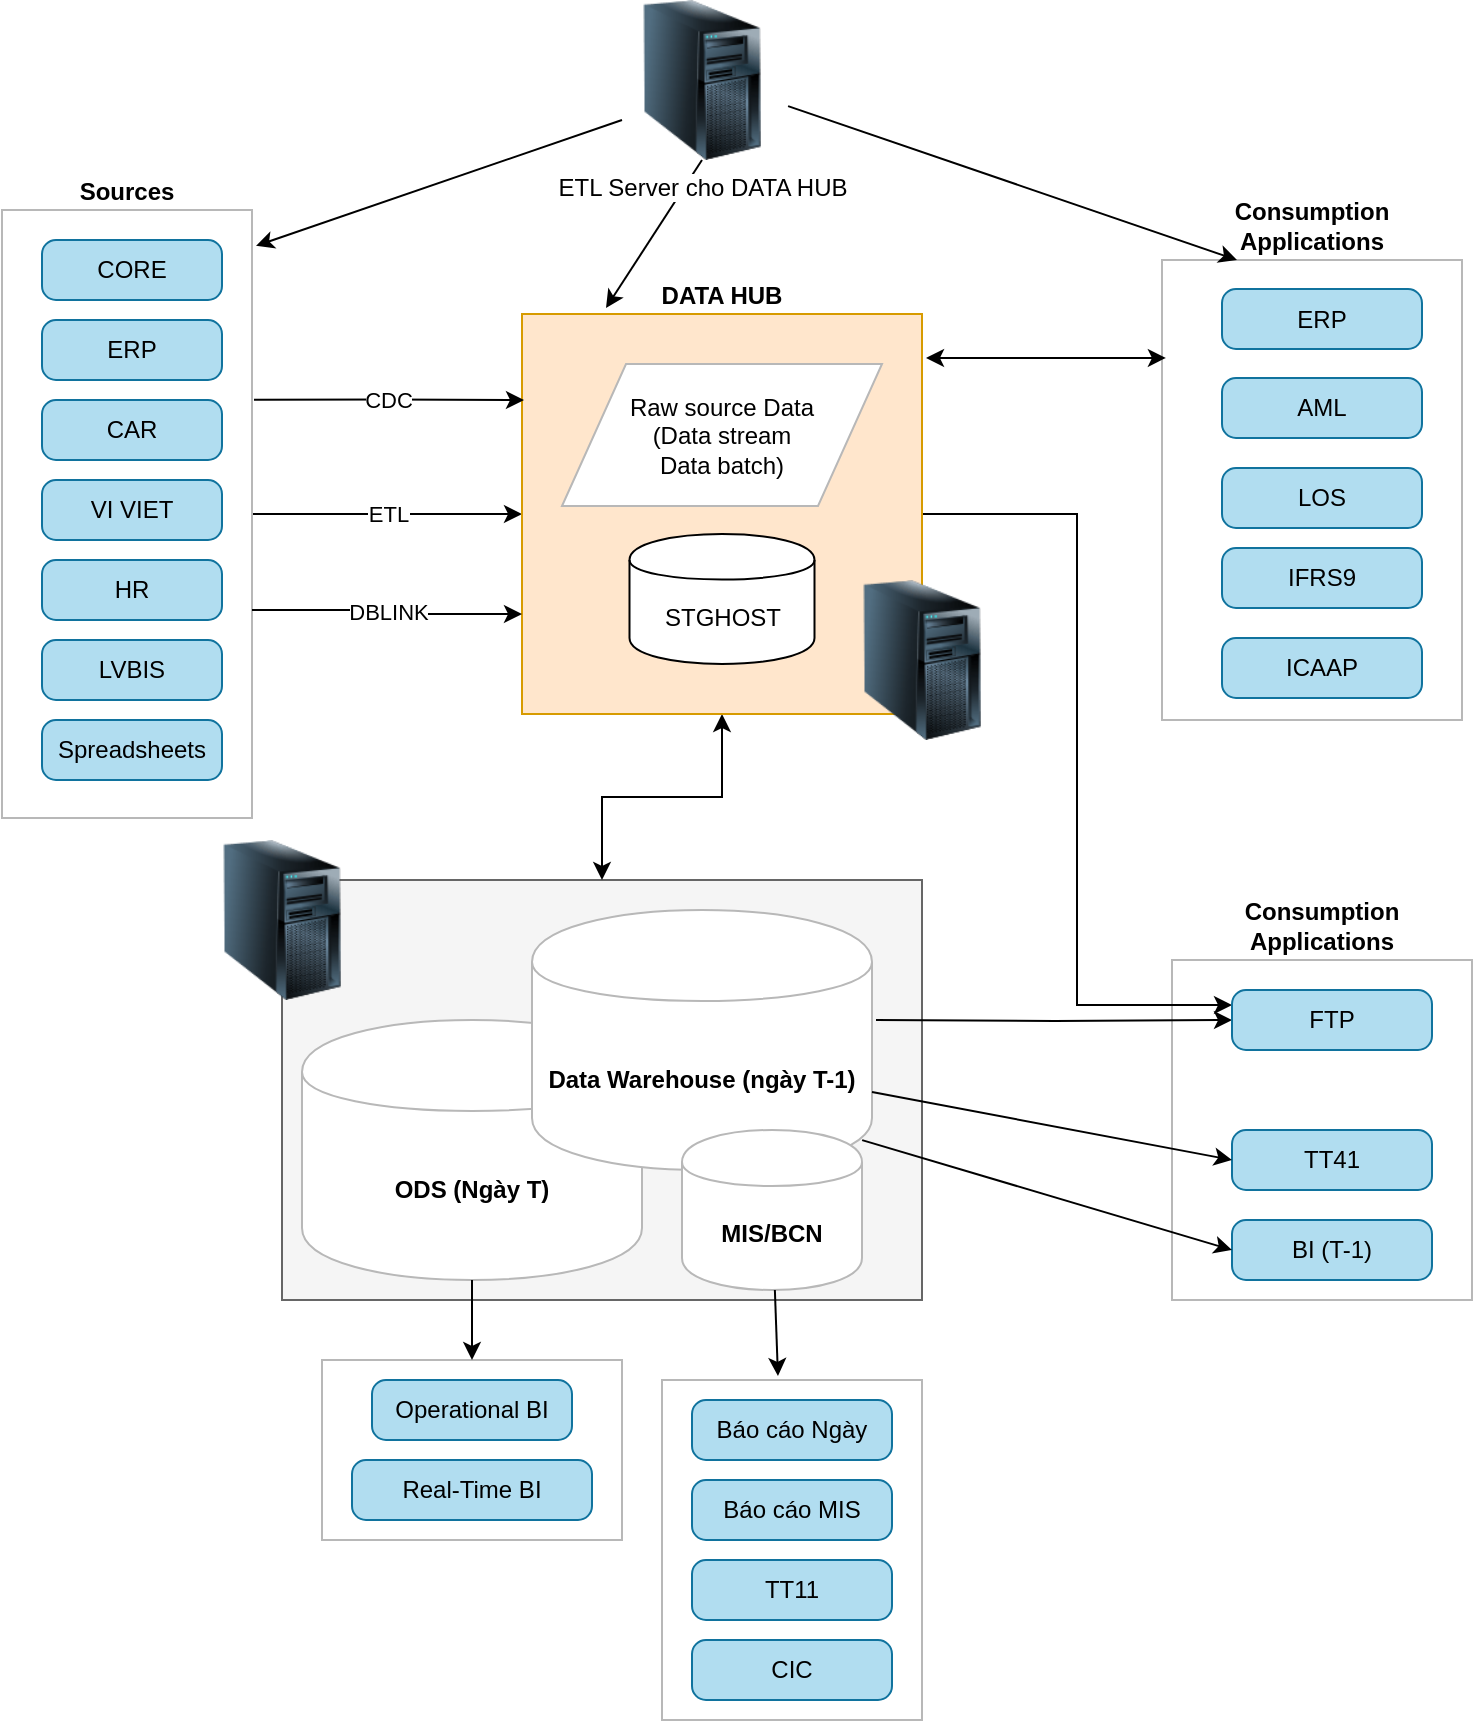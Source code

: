 <mxfile version="13.0.1" type="github">
  <diagram id="QeJ1PeQarsX0hW5se8th" name="Page-1">
    <mxGraphModel dx="946" dy="567" grid="1" gridSize="10" guides="1" tooltips="1" connect="1" arrows="1" fold="1" page="1" pageScale="1" pageWidth="850" pageHeight="1100" math="0" shadow="0">
      <root>
        <mxCell id="0" />
        <mxCell id="1" parent="0" />
        <mxCell id="nLoxf1iSe7g4s764sB9d-28" value="" style="rounded=0;whiteSpace=wrap;html=1;strokeColor=#B8B8B8;labelPosition=center;verticalLabelPosition=top;align=center;verticalAlign=bottom;fontStyle=1" vertex="1" parent="1">
          <mxGeometry x="360" y="740" width="130" height="170" as="geometry" />
        </mxCell>
        <mxCell id="nLoxf1iSe7g4s764sB9d-18" value="" style="endArrow=classic;html=1;exitX=0.5;exitY=1;exitDx=0;exitDy=0;entryX=0.21;entryY=-0.015;entryDx=0;entryDy=0;entryPerimeter=0;" edge="1" parent="1" source="nLoxf1iSe7g4s764sB9d-15" target="iZZk4Q9hEZwyQge0-GY_-1">
          <mxGeometry width="50" height="50" relative="1" as="geometry">
            <mxPoint x="450" y="350" as="sourcePoint" />
            <mxPoint x="500" y="300" as="targetPoint" />
          </mxGeometry>
        </mxCell>
        <mxCell id="nLoxf1iSe7g4s764sB9d-2" value="" style="rounded=0;whiteSpace=wrap;html=1;strokeColor=#666666;fillColor=#f5f5f5;fontColor=#333333;" vertex="1" parent="1">
          <mxGeometry x="170" y="490" width="320" height="210" as="geometry" />
        </mxCell>
        <mxCell id="nLoxf1iSe7g4s764sB9d-1" value="ODS (Ngày T)" style="shape=cylinder;whiteSpace=wrap;html=1;boundedLbl=1;backgroundOutline=1;strokeColor=#B8B8B8;fontStyle=1" vertex="1" parent="1">
          <mxGeometry x="180" y="560" width="170" height="130" as="geometry" />
        </mxCell>
        <mxCell id="K7H6qyfp46d32Sg4vHhx-1" value="Consumption Applications" style="rounded=0;whiteSpace=wrap;html=1;strokeColor=#B8B8B8;labelPosition=center;verticalLabelPosition=top;align=center;verticalAlign=bottom;fontStyle=1" parent="1" vertex="1">
          <mxGeometry x="615" y="530" width="150" height="170" as="geometry" />
        </mxCell>
        <mxCell id="iZZk4Q9hEZwyQge0-GY_-39" value="Consumption Applications" style="rounded=0;whiteSpace=wrap;html=1;strokeColor=#B8B8B8;labelPosition=center;verticalLabelPosition=top;align=center;verticalAlign=bottom;fontStyle=1" parent="1" vertex="1">
          <mxGeometry x="610" y="180" width="150" height="230" as="geometry" />
        </mxCell>
        <mxCell id="iZZk4Q9hEZwyQge0-GY_-23" value="ETL" style="edgeStyle=orthogonalEdgeStyle;rounded=0;orthogonalLoop=1;jettySize=auto;html=1;entryX=0;entryY=0.5;entryDx=0;entryDy=0;" parent="1" source="iZZk4Q9hEZwyQge0-GY_-18" target="iZZk4Q9hEZwyQge0-GY_-1" edge="1">
          <mxGeometry relative="1" as="geometry">
            <mxPoint x="280" y="409" as="targetPoint" />
          </mxGeometry>
        </mxCell>
        <mxCell id="iZZk4Q9hEZwyQge0-GY_-18" value="Sources" style="rounded=0;whiteSpace=wrap;html=1;strokeColor=#B8B8B8;labelPosition=center;verticalLabelPosition=top;align=center;verticalAlign=bottom;fontStyle=1" parent="1" vertex="1">
          <mxGeometry x="30" y="155" width="125" height="304" as="geometry" />
        </mxCell>
        <mxCell id="iZZk4Q9hEZwyQge0-GY_-25" value="" style="edgeStyle=orthogonalEdgeStyle;rounded=0;orthogonalLoop=1;jettySize=auto;html=1;startArrow=classic;startFill=1;" parent="1" source="iZZk4Q9hEZwyQge0-GY_-1" target="nLoxf1iSe7g4s764sB9d-2" edge="1">
          <mxGeometry relative="1" as="geometry">
            <mxPoint x="400" y="540" as="targetPoint" />
          </mxGeometry>
        </mxCell>
        <mxCell id="K7H6qyfp46d32Sg4vHhx-7" value="" style="edgeStyle=orthogonalEdgeStyle;rounded=0;orthogonalLoop=1;jettySize=auto;html=1;entryX=0;entryY=0.25;entryDx=0;entryDy=0;startArrow=none;startFill=0;" parent="1" source="iZZk4Q9hEZwyQge0-GY_-1" target="iZZk4Q9hEZwyQge0-GY_-29" edge="1">
          <mxGeometry x="-0.797" relative="1" as="geometry">
            <mxPoint as="offset" />
          </mxGeometry>
        </mxCell>
        <mxCell id="iZZk4Q9hEZwyQge0-GY_-1" value="DATA HUB" style="whiteSpace=wrap;html=1;aspect=fixed;strokeColor=#d79b00;labelPosition=center;verticalLabelPosition=top;align=center;verticalAlign=bottom;fontStyle=1;fillColor=#ffe6cc;" parent="1" vertex="1">
          <mxGeometry x="290" y="207" width="200" height="200" as="geometry" />
        </mxCell>
        <mxCell id="iZZk4Q9hEZwyQge0-GY_-8" value="HR" style="rounded=1;whiteSpace=wrap;html=1;absoluteArcSize=1;arcSize=14;strokeWidth=1;fillColor=#b1ddf0;strokeColor=#10739e;" parent="1" vertex="1">
          <mxGeometry x="50" y="330" width="90" height="30" as="geometry" />
        </mxCell>
        <mxCell id="iZZk4Q9hEZwyQge0-GY_-10" value="Spreadsheets" style="rounded=1;whiteSpace=wrap;html=1;absoluteArcSize=1;arcSize=14;strokeWidth=1;fillColor=#b1ddf0;strokeColor=#10739e;" parent="1" vertex="1">
          <mxGeometry x="50" y="410" width="90" height="30" as="geometry" />
        </mxCell>
        <mxCell id="iZZk4Q9hEZwyQge0-GY_-12" value="CORE" style="rounded=1;whiteSpace=wrap;html=1;absoluteArcSize=1;arcSize=14;strokeWidth=1;fillColor=#b1ddf0;strokeColor=#10739e;" parent="1" vertex="1">
          <mxGeometry x="50" y="170" width="90" height="30" as="geometry" />
        </mxCell>
        <mxCell id="iZZk4Q9hEZwyQge0-GY_-13" value="LVBIS" style="rounded=1;whiteSpace=wrap;html=1;absoluteArcSize=1;arcSize=14;strokeWidth=1;fillColor=#b1ddf0;strokeColor=#10739e;" parent="1" vertex="1">
          <mxGeometry x="50" y="370" width="90" height="30" as="geometry" />
        </mxCell>
        <mxCell id="iZZk4Q9hEZwyQge0-GY_-14" value="CAR" style="rounded=1;whiteSpace=wrap;html=1;absoluteArcSize=1;arcSize=14;strokeWidth=1;fillColor=#b1ddf0;strokeColor=#10739e;" parent="1" vertex="1">
          <mxGeometry x="50" y="250" width="90" height="30" as="geometry" />
        </mxCell>
        <mxCell id="iZZk4Q9hEZwyQge0-GY_-15" value="ERP" style="rounded=1;whiteSpace=wrap;html=1;absoluteArcSize=1;arcSize=14;strokeWidth=1;fillColor=#b1ddf0;strokeColor=#10739e;" parent="1" vertex="1">
          <mxGeometry x="50" y="210" width="90" height="30" as="geometry" />
        </mxCell>
        <mxCell id="iZZk4Q9hEZwyQge0-GY_-16" value="VI VIET" style="rounded=1;whiteSpace=wrap;html=1;absoluteArcSize=1;arcSize=14;strokeWidth=1;fillColor=#b1ddf0;strokeColor=#10739e;" parent="1" vertex="1">
          <mxGeometry x="50" y="290" width="90" height="30" as="geometry" />
        </mxCell>
        <mxCell id="K7H6qyfp46d32Sg4vHhx-6" style="edgeStyle=orthogonalEdgeStyle;rounded=0;orthogonalLoop=1;jettySize=auto;html=1;" parent="1" target="iZZk4Q9hEZwyQge0-GY_-29" edge="1">
          <mxGeometry relative="1" as="geometry">
            <mxPoint x="467" y="560" as="sourcePoint" />
          </mxGeometry>
        </mxCell>
        <mxCell id="iZZk4Q9hEZwyQge0-GY_-24" value="&lt;div&gt;Data Warehouse (ngày T-1)&lt;br&gt;&lt;/div&gt;" style="shape=cylinder;whiteSpace=wrap;html=1;boundedLbl=1;backgroundOutline=1;strokeColor=#B8B8B8;fontStyle=1;labelPosition=center;verticalLabelPosition=middle;align=center;verticalAlign=middle;" parent="1" vertex="1">
          <mxGeometry x="295" y="505" width="170" height="130" as="geometry" />
        </mxCell>
        <mxCell id="iZZk4Q9hEZwyQge0-GY_-28" value="ERP" style="rounded=1;whiteSpace=wrap;html=1;absoluteArcSize=1;arcSize=14;strokeWidth=1;fillColor=#b1ddf0;strokeColor=#10739e;" parent="1" vertex="1">
          <mxGeometry x="640" y="194.5" width="100" height="30" as="geometry" />
        </mxCell>
        <mxCell id="iZZk4Q9hEZwyQge0-GY_-29" value="FTP" style="rounded=1;whiteSpace=wrap;html=1;absoluteArcSize=1;arcSize=14;strokeWidth=1;fillColor=#b1ddf0;strokeColor=#10739e;" parent="1" vertex="1">
          <mxGeometry x="645" y="545" width="100" height="30" as="geometry" />
        </mxCell>
        <mxCell id="iZZk4Q9hEZwyQge0-GY_-30" value="TT41" style="rounded=1;whiteSpace=wrap;html=1;absoluteArcSize=1;arcSize=14;strokeWidth=1;fillColor=#b1ddf0;strokeColor=#10739e;" parent="1" vertex="1">
          <mxGeometry x="645" y="615" width="100" height="30" as="geometry" />
        </mxCell>
        <mxCell id="iZZk4Q9hEZwyQge0-GY_-31" value="Báo cáo MIS" style="rounded=1;whiteSpace=wrap;html=1;absoluteArcSize=1;arcSize=14;strokeWidth=1;fillColor=#b1ddf0;strokeColor=#10739e;" parent="1" vertex="1">
          <mxGeometry x="375" y="790" width="100" height="30" as="geometry" />
        </mxCell>
        <mxCell id="iZZk4Q9hEZwyQge0-GY_-32" value="Báo cáo Ngày" style="rounded=1;whiteSpace=wrap;html=1;absoluteArcSize=1;arcSize=14;strokeWidth=1;fillColor=#b1ddf0;strokeColor=#10739e;" parent="1" vertex="1">
          <mxGeometry x="375" y="750" width="100" height="30" as="geometry" />
        </mxCell>
        <mxCell id="iZZk4Q9hEZwyQge0-GY_-42" value="AML" style="rounded=1;whiteSpace=wrap;html=1;absoluteArcSize=1;arcSize=14;strokeWidth=1;fillColor=#b1ddf0;strokeColor=#10739e;" parent="1" vertex="1">
          <mxGeometry x="640" y="239" width="100" height="30" as="geometry" />
        </mxCell>
        <mxCell id="iZZk4Q9hEZwyQge0-GY_-43" value="LOS" style="rounded=1;whiteSpace=wrap;html=1;absoluteArcSize=1;arcSize=14;strokeWidth=1;fillColor=#b1ddf0;strokeColor=#10739e;" parent="1" vertex="1">
          <mxGeometry x="640" y="284" width="100" height="30" as="geometry" />
        </mxCell>
        <mxCell id="iZZk4Q9hEZwyQge0-GY_-44" value="IFRS9" style="rounded=1;whiteSpace=wrap;html=1;absoluteArcSize=1;arcSize=14;strokeWidth=1;fillColor=#b1ddf0;strokeColor=#10739e;" parent="1" vertex="1">
          <mxGeometry x="640" y="324" width="100" height="30" as="geometry" />
        </mxCell>
        <mxCell id="iZZk4Q9hEZwyQge0-GY_-45" value="ICAAP" style="rounded=1;whiteSpace=wrap;html=1;absoluteArcSize=1;arcSize=14;strokeWidth=1;fillColor=#b1ddf0;strokeColor=#10739e;" parent="1" vertex="1">
          <mxGeometry x="640" y="369" width="100" height="30" as="geometry" />
        </mxCell>
        <mxCell id="iZZk4Q9hEZwyQge0-GY_-46" value="BI (T-1)" style="rounded=1;whiteSpace=wrap;html=1;absoluteArcSize=1;arcSize=14;strokeWidth=1;fillColor=#b1ddf0;strokeColor=#10739e;" parent="1" vertex="1">
          <mxGeometry x="645" y="660" width="100" height="30" as="geometry" />
        </mxCell>
        <mxCell id="iZZk4Q9hEZwyQge0-GY_-57" value="&lt;div&gt;Raw source Data&lt;/div&gt;&lt;div&gt;&lt;div&gt;(Data stream&lt;br&gt;Data batch)&lt;/div&gt;&lt;/div&gt;" style="shape=parallelogram;perimeter=parallelogramPerimeter;whiteSpace=wrap;html=1;strokeColor=#B8B8B8;" parent="1" vertex="1">
          <mxGeometry x="310" y="232" width="160" height="71" as="geometry" />
        </mxCell>
        <mxCell id="C1UQbSpGGnI8vA-GU5wD-2" value="CDC" style="edgeStyle=orthogonalEdgeStyle;rounded=0;orthogonalLoop=1;jettySize=auto;html=1;exitX=1.008;exitY=0.312;exitDx=0;exitDy=0;exitPerimeter=0;" parent="1" source="iZZk4Q9hEZwyQge0-GY_-18" edge="1">
          <mxGeometry relative="1" as="geometry">
            <mxPoint x="291" y="250" as="targetPoint" />
            <mxPoint x="168" y="359" as="sourcePoint" />
          </mxGeometry>
        </mxCell>
        <mxCell id="C1UQbSpGGnI8vA-GU5wD-3" value="STGHOST" style="shape=cylinder;whiteSpace=wrap;html=1;boundedLbl=1;backgroundOutline=1;" parent="1" vertex="1">
          <mxGeometry x="343.75" y="317" width="92.5" height="65" as="geometry" />
        </mxCell>
        <mxCell id="nLoxf1iSe7g4s764sB9d-4" value="" style="group" vertex="1" connectable="0" parent="1">
          <mxGeometry x="190" y="730" width="150" height="90" as="geometry" />
        </mxCell>
        <mxCell id="iZZk4Q9hEZwyQge0-GY_-52" value="" style="rounded=0;whiteSpace=wrap;html=1;strokeColor=#B8B8B8;labelPosition=center;verticalLabelPosition=top;align=center;verticalAlign=bottom;fontStyle=1" parent="nLoxf1iSe7g4s764sB9d-4" vertex="1">
          <mxGeometry width="150" height="90" as="geometry" />
        </mxCell>
        <mxCell id="iZZk4Q9hEZwyQge0-GY_-50" value="Operational BI" style="rounded=1;whiteSpace=wrap;html=1;absoluteArcSize=1;arcSize=14;strokeWidth=1;fillColor=#b1ddf0;strokeColor=#10739e;" parent="nLoxf1iSe7g4s764sB9d-4" vertex="1">
          <mxGeometry x="25" y="10" width="100" height="30" as="geometry" />
        </mxCell>
        <mxCell id="iZZk4Q9hEZwyQge0-GY_-51" value="Real-Time BI" style="rounded=1;whiteSpace=wrap;html=1;absoluteArcSize=1;arcSize=14;strokeWidth=1;fillColor=#b1ddf0;strokeColor=#10739e;" parent="nLoxf1iSe7g4s764sB9d-4" vertex="1">
          <mxGeometry x="15" y="50" width="120" height="30" as="geometry" />
        </mxCell>
        <mxCell id="nLoxf1iSe7g4s764sB9d-5" value="" style="endArrow=classic;html=1;exitX=0.5;exitY=1;exitDx=0;exitDy=0;entryX=0.5;entryY=0;entryDx=0;entryDy=0;" edge="1" parent="1" source="nLoxf1iSe7g4s764sB9d-1" target="iZZk4Q9hEZwyQge0-GY_-52">
          <mxGeometry width="50" height="50" relative="1" as="geometry">
            <mxPoint x="460" y="630" as="sourcePoint" />
            <mxPoint x="510" y="580" as="targetPoint" />
          </mxGeometry>
        </mxCell>
        <mxCell id="nLoxf1iSe7g4s764sB9d-7" value="MIS/BCN" style="shape=cylinder;whiteSpace=wrap;html=1;boundedLbl=1;backgroundOutline=1;strokeColor=#B8B8B8;fontStyle=1" vertex="1" parent="1">
          <mxGeometry x="370" y="615" width="90" height="80" as="geometry" />
        </mxCell>
        <mxCell id="nLoxf1iSe7g4s764sB9d-12" value="DBLINK" style="edgeStyle=orthogonalEdgeStyle;rounded=0;orthogonalLoop=1;jettySize=auto;html=1;entryX=0;entryY=0.75;entryDx=0;entryDy=0;exitX=1;exitY=0.658;exitDx=0;exitDy=0;exitPerimeter=0;" edge="1" parent="1" source="iZZk4Q9hEZwyQge0-GY_-18" target="iZZk4Q9hEZwyQge0-GY_-1">
          <mxGeometry relative="1" as="geometry">
            <mxPoint x="300" y="317" as="targetPoint" />
            <mxPoint x="165" y="317" as="sourcePoint" />
          </mxGeometry>
        </mxCell>
        <mxCell id="nLoxf1iSe7g4s764sB9d-13" value="" style="endArrow=classic;html=1;exitX=1;exitY=0.7;exitDx=0;exitDy=0;entryX=0;entryY=0.5;entryDx=0;entryDy=0;" edge="1" parent="1" source="iZZk4Q9hEZwyQge0-GY_-24" target="iZZk4Q9hEZwyQge0-GY_-30">
          <mxGeometry width="50" height="50" relative="1" as="geometry">
            <mxPoint x="570" y="540" as="sourcePoint" />
            <mxPoint x="620" y="490" as="targetPoint" />
          </mxGeometry>
        </mxCell>
        <mxCell id="nLoxf1iSe7g4s764sB9d-14" value="" style="endArrow=classic;html=1;entryX=0;entryY=0.5;entryDx=0;entryDy=0;exitX=0.971;exitY=0.885;exitDx=0;exitDy=0;exitPerimeter=0;" edge="1" parent="1" source="iZZk4Q9hEZwyQge0-GY_-24" target="iZZk4Q9hEZwyQge0-GY_-46">
          <mxGeometry width="50" height="50" relative="1" as="geometry">
            <mxPoint x="580" y="620" as="sourcePoint" />
            <mxPoint x="630" y="570" as="targetPoint" />
          </mxGeometry>
        </mxCell>
        <mxCell id="nLoxf1iSe7g4s764sB9d-15" value="ETL Server cho DATA HUB" style="image;html=1;labelBackgroundColor=#ffffff;image=img/lib/clip_art/computers/Server_Tower_128x128.png;strokeColor=#757575;" vertex="1" parent="1">
          <mxGeometry x="340" y="50" width="80" height="80" as="geometry" />
        </mxCell>
        <mxCell id="nLoxf1iSe7g4s764sB9d-16" value="" style="endArrow=classic;html=1;exitX=0;exitY=0.75;exitDx=0;exitDy=0;entryX=1.016;entryY=0.059;entryDx=0;entryDy=0;entryPerimeter=0;" edge="1" parent="1" source="nLoxf1iSe7g4s764sB9d-15" target="iZZk4Q9hEZwyQge0-GY_-18">
          <mxGeometry width="50" height="50" relative="1" as="geometry">
            <mxPoint x="450" y="350" as="sourcePoint" />
            <mxPoint x="500" y="300" as="targetPoint" />
          </mxGeometry>
        </mxCell>
        <mxCell id="nLoxf1iSe7g4s764sB9d-17" value="" style="endArrow=classic;html=1;exitX=1.038;exitY=0.663;exitDx=0;exitDy=0;entryX=0.25;entryY=0;entryDx=0;entryDy=0;exitPerimeter=0;" edge="1" parent="1" source="nLoxf1iSe7g4s764sB9d-15" target="iZZk4Q9hEZwyQge0-GY_-39">
          <mxGeometry width="50" height="50" relative="1" as="geometry">
            <mxPoint x="350" y="140" as="sourcePoint" />
            <mxPoint x="167" y="182.936" as="targetPoint" />
          </mxGeometry>
        </mxCell>
        <mxCell id="nLoxf1iSe7g4s764sB9d-19" value="" style="image;html=1;labelBackgroundColor=#ffffff;image=img/lib/clip_art/computers/Server_Tower_128x128.png;strokeColor=#757575;" vertex="1" parent="1">
          <mxGeometry x="450" y="340" width="80" height="80" as="geometry" />
        </mxCell>
        <mxCell id="nLoxf1iSe7g4s764sB9d-21" value="" style="image;html=1;labelBackgroundColor=#ffffff;image=img/lib/clip_art/computers/Server_Tower_128x128.png;strokeColor=#757575;" vertex="1" parent="1">
          <mxGeometry x="130" y="470" width="80" height="80" as="geometry" />
        </mxCell>
        <mxCell id="nLoxf1iSe7g4s764sB9d-22" value="TT11" style="rounded=1;whiteSpace=wrap;html=1;absoluteArcSize=1;arcSize=14;strokeWidth=1;fillColor=#b1ddf0;strokeColor=#10739e;" vertex="1" parent="1">
          <mxGeometry x="375" y="830" width="100" height="30" as="geometry" />
        </mxCell>
        <mxCell id="nLoxf1iSe7g4s764sB9d-23" value="CIC" style="rounded=1;whiteSpace=wrap;html=1;absoluteArcSize=1;arcSize=14;strokeWidth=1;fillColor=#b1ddf0;strokeColor=#10739e;" vertex="1" parent="1">
          <mxGeometry x="375" y="870" width="100" height="30" as="geometry" />
        </mxCell>
        <mxCell id="nLoxf1iSe7g4s764sB9d-31" value="" style="endArrow=classic;html=1;entryX=0.446;entryY=-0.012;entryDx=0;entryDy=0;entryPerimeter=0;" edge="1" parent="1" source="nLoxf1iSe7g4s764sB9d-7" target="nLoxf1iSe7g4s764sB9d-28">
          <mxGeometry width="50" height="50" relative="1" as="geometry">
            <mxPoint x="275" y="700" as="sourcePoint" />
            <mxPoint x="275" y="740" as="targetPoint" />
          </mxGeometry>
        </mxCell>
        <mxCell id="nLoxf1iSe7g4s764sB9d-32" value="" style="endArrow=classic;startArrow=classic;html=1;entryX=0.013;entryY=0.213;entryDx=0;entryDy=0;entryPerimeter=0;exitX=1.01;exitY=0.11;exitDx=0;exitDy=0;exitPerimeter=0;" edge="1" parent="1" source="iZZk4Q9hEZwyQge0-GY_-1" target="iZZk4Q9hEZwyQge0-GY_-39">
          <mxGeometry width="50" height="50" relative="1" as="geometry">
            <mxPoint x="460" y="380" as="sourcePoint" />
            <mxPoint x="510" y="330" as="targetPoint" />
          </mxGeometry>
        </mxCell>
      </root>
    </mxGraphModel>
  </diagram>
</mxfile>
